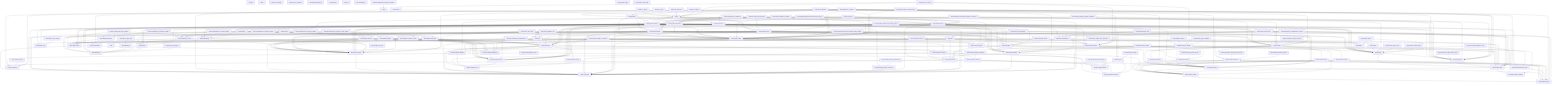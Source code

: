 graph TD
    bioetl["bioetl"]
    bioetl_adapters["bioetl.adapters"]
    bioetl_adapters_base["bioetl.adapters.base"]
    bioetl_adapters_crossref["bioetl.adapters.crossref"]
    bioetl_adapters_openalex["bioetl.adapters.openalex"]
    bioetl_adapters_pubchem["bioetl.adapters.pubchem"]
    bioetl_adapters_pubmed["bioetl.adapters.pubmed"]
    bioetl_adapters_semantic_scholar["bioetl.adapters.semantic_scholar"]
    bioetl_cli["bioetl.cli"]
    bioetl_cli_command["bioetl.cli.command"]
    bioetl_cli_limits["bioetl.cli.limits"]
    bioetl_cli_main["bioetl.cli.main"]
    bioetl_config["bioetl.config"]
    bioetl_config_loader["bioetl.config.loader"]
    bioetl_config_models["bioetl.config.models"]
    bioetl_core["bioetl.core"]
    bioetl_core_api_client["bioetl.core.api_client"]
    bioetl_core_client_factory["bioetl.core.client_factory"]
    bioetl_core_hashing["bioetl.core.hashing"]
    bioetl_core_logger["bioetl.core.logger"]
    bioetl_core_materialization["bioetl.core.materialization"]
    bioetl_core_output_writer["bioetl.core.output_writer"]
    bioetl_normalizers["bioetl.normalizers"]
    bioetl_normalizers_base["bioetl.normalizers.base"]
    bioetl_normalizers_bibliography["bioetl.normalizers.bibliography"]
    bioetl_normalizers_chemistry["bioetl.normalizers.chemistry"]
    bioetl_normalizers_constants["bioetl.normalizers.constants"]
    bioetl_normalizers_helpers["bioetl.normalizers.helpers"]
    bioetl_normalizers_identifier["bioetl.normalizers.identifier"]
    bioetl_normalizers_numeric["bioetl.normalizers.numeric"]
    bioetl_normalizers_registry["bioetl.normalizers.registry"]
    bioetl_normalizers_string["bioetl.normalizers.string"]
    bioetl_pandera_pandas["bioetl.pandera_pandas"]
    bioetl_pandera_typing["bioetl.pandera_typing"]
    bioetl_pipelines["bioetl.pipelines"]
    bioetl_pipelines_activity["bioetl.pipelines.activity"]
    bioetl_pipelines_assay["bioetl.pipelines.assay"]
    bioetl_pipelines_base["bioetl.pipelines.base"]
    bioetl_pipelines_document["bioetl.pipelines.document"]
    bioetl_pipelines_document_enrichment["bioetl.pipelines.document_enrichment"]
    bioetl_pipelines_target["bioetl.pipelines.target"]
    bioetl_pipelines_target_gold["bioetl.pipelines.target_gold"]
    bioetl_pipelines_testitem["bioetl.pipelines.testitem"]
    bioetl_schemas["bioetl.schemas"]
    bioetl_schemas_activity["bioetl.schemas.activity"]
    bioetl_schemas_assay["bioetl.schemas.assay"]
    bioetl_schemas_base["bioetl.schemas.base"]
    bioetl_schemas_document["bioetl.schemas.document"]
    bioetl_schemas_document_input["bioetl.schemas.document_input"]
    bioetl_schemas_registry["bioetl.schemas.registry"]
    bioetl_schemas_target["bioetl.schemas.target"]
    bioetl_schemas_testitem["bioetl.schemas.testitem"]
    bioetl_utils["bioetl.utils"]
    bioetl_utils_chembl["bioetl.utils.chembl"]
    bioetl_utils_column_validation["bioetl.utils.column_validation"]
    bioetl_utils_column_validator["bioetl.utils.column_validator"]
    bioetl_utils_dataframe["bioetl.utils.dataframe"]
    bioetl_utils_dtype["bioetl.utils.dtype"]
    bioetl_utils_dtypes["bioetl.utils.dtypes"]
    bioetl_utils_fallback["bioetl.utils.fallback"]
    bioetl_utils_io["bioetl.utils.io"]
    bioetl_utils_json["bioetl.utils.json"]
    bioetl_utils_output["bioetl.utils.output"]
    bioetl_utils_qc["bioetl.utils.qc"]
    bioetl_utils_validation["bioetl.utils.validation"]
    library["library"]
    scripts["scripts"]
    scripts_fix_markdown["scripts.fix_markdown"]
    scripts_run_activity["scripts.run_activity"]
    scripts_run_assay["scripts.run_assay"]
    scripts_run_document["scripts.run_document"]
    scripts_run_fix_markdown["scripts.run_fix_markdown"]
    scripts_run_target["scripts.run_target"]
    scripts_run_testitem["scripts.run_testitem"]
    scripts_validate_columns["scripts.validate_columns"]
    tests["tests"]
    tests_conftest["tests.conftest"]
    tests_golden_test_cli_golden["tests.golden.test_cli_golden"]
    tests_integration_pipelines["tests.integration.pipelines"]
    tests_integration_pipelines_test_activity_pipeline["tests.integration.pipelines.test_activity_pipeline"]
    tests_integration_pipelines_test_enrichment_stages["tests.integration.pipelines.test_enrichment_stages"]
    tests_integration_pipelines_test_extended_mode_outputs["tests.integration.pipelines.test_extended_mode_outputs"]
    tests_integration_qc_test_unified_qc["tests.integration.qc.test_unified_qc"]
    tests_integration_test_document_pipeline_enrichment["tests.integration.test_document_pipeline_enrichment"]
    tests_perf_test_dataframe_hash["tests.perf.test_dataframe_hash"]
    tests_perf_test_quality_report_generator["tests.perf.test_quality_report_generator"]
    tests_pipelines["tests.pipelines"]
    tests_pipelines_test_materialization_manager["tests.pipelines.test_materialization_manager"]
    tests_schemas_test_assay_schema["tests.schemas.test_assay_schema"]
    tests_schemas_test_document_raw_schema["tests.schemas.test_document_raw_schema"]
    tests_schemas_test_registry["tests.schemas.test_registry"]
    tests_schemas_test_testitem_schema["tests.schemas.test_testitem_schema"]
    tests_test_fixtures_smoke["tests.test_fixtures_smoke"]
    tests_unit["tests.unit"]
    tests_unit_adapters["tests.unit.adapters"]
    tests_unit_adapters__mixins["tests.unit.adapters._mixins"]
    tests_unit_adapters_test_base_adapter["tests.unit.adapters.test_base_adapter"]
    tests_unit_adapters_test_crossref_adapter["tests.unit.adapters.test_crossref_adapter"]
    tests_unit_adapters_test_openalex_adapter["tests.unit.adapters.test_openalex_adapter"]
    tests_unit_adapters_test_pubchem_adapter["tests.unit.adapters.test_pubchem_adapter"]
    tests_unit_adapters_test_pubmed_adapter["tests.unit.adapters.test_pubmed_adapter"]
    tests_unit_adapters_test_semantic_scholar_adapter["tests.unit.adapters.test_semantic_scholar_adapter"]
    tests_unit_config_test_pipeline_config["tests.unit.config.test_pipeline_config"]
    tests_unit_core_test_client_factory["tests.unit.core.test_client_factory"]
    tests_unit_docs_test_data_sources_spec["tests.unit.docs.test_data_sources_spec"]
    tests_unit_normalizers_test_bibliography["tests.unit.normalizers.test_bibliography"]
    tests_unit_normalizers_test_helpers["tests.unit.normalizers.test_helpers"]
    tests_unit_test_api_client["tests.unit.test_api_client"]
    tests_unit_test_chemistry_normalizers["tests.unit.test_chemistry_normalizers"]
    tests_unit_test_cli_contract["tests.unit.test_cli_contract"]
    tests_unit_test_column_order["tests.unit.test_column_order"]
    tests_unit_test_column_validator["tests.unit.test_column_validator"]
    tests_unit_test_config_loader["tests.unit.test_config_loader"]
    tests_unit_test_document_enrichment["tests.unit.test_document_enrichment"]
    tests_unit_test_document_pipeline_validation["tests.unit.test_document_pipeline_validation"]
    tests_unit_test_document_schema["tests.unit.test_document_schema"]
    tests_unit_test_dtype_utils["tests.unit.test_dtype_utils"]
    tests_unit_test_fallback_utils["tests.unit.test_fallback_utils"]
    tests_unit_test_hashing["tests.unit.test_hashing"]
    tests_unit_test_identifier_normalizer["tests.unit.test_identifier_normalizer"]
    tests_unit_test_json_utils["tests.unit.test_json_utils"]
    tests_unit_test_logger["tests.unit.test_logger"]
    tests_unit_test_numeric_normalizer["tests.unit.test_numeric_normalizer"]
    tests_unit_test_output_writer["tests.unit.test_output_writer"]
    tests_unit_test_pipeline_extract_helper["tests.unit.test_pipeline_extract_helper"]
    tests_unit_test_pipelines["tests.unit.test_pipelines"]
    tests_unit_test_rate_limiter["tests.unit.test_rate_limiter"]
    tests_unit_test_target_gold["tests.unit.test_target_gold"]
    tests_unit_test_utils_chembl["tests.unit.test_utils_chembl"]
    tests_unit_test_utils_dataframe["tests.unit.test_utils_dataframe"]
    tests_unit_test_utils_dtypes["tests.unit.test_utils_dtypes"]
    tests_unit_test_utils_io["tests.unit.test_utils_io"]
    tests_unit_test_utils_output["tests.unit.test_utils_output"]
    tests_unit_validation_test_schema_validation["tests.unit.validation.test_schema_validation"]
    bioetl_adapters --> bioetl_adapters_base
    bioetl_adapters --> bioetl_adapters_crossref
    bioetl_adapters --> bioetl_adapters_openalex
    bioetl_adapters --> bioetl_adapters_pubchem
    bioetl_adapters --> bioetl_adapters_pubmed
    bioetl_adapters --> bioetl_adapters_semantic_scholar
    bioetl_adapters_base --> bioetl_core_api_client
    bioetl_adapters_base --> bioetl_core_logger
    bioetl_adapters_crossref --> bioetl_adapters_base
    bioetl_adapters_crossref --> bioetl_core_api_client
    bioetl_adapters_crossref --> bioetl_normalizers
    bioetl_adapters_crossref --> bioetl_normalizers_bibliography
    bioetl_adapters_crossref --> bioetl_normalizers_registry
    bioetl_adapters_openalex --> bioetl_adapters_base
    bioetl_adapters_openalex --> bioetl_normalizers
    bioetl_adapters_openalex --> bioetl_normalizers_bibliography
    bioetl_adapters_openalex --> bioetl_normalizers_registry
    bioetl_adapters_pubchem --> bioetl_adapters_base
    bioetl_adapters_pubchem --> bioetl_core_api_client
    bioetl_adapters_pubmed --> bioetl_adapters_base
    bioetl_adapters_pubmed --> bioetl_core_api_client
    bioetl_adapters_pubmed --> bioetl_normalizers
    bioetl_adapters_pubmed --> bioetl_normalizers_bibliography
    bioetl_adapters_pubmed --> bioetl_normalizers_registry
    bioetl_adapters_semantic_scholar --> bioetl_adapters_base
    bioetl_adapters_semantic_scholar --> bioetl_core_api_client
    bioetl_adapters_semantic_scholar --> bioetl_normalizers
    bioetl_adapters_semantic_scholar --> bioetl_normalizers_bibliography
    bioetl_adapters_semantic_scholar --> bioetl_normalizers_registry
    bioetl_cli_command --> bioetl_cli_limits
    bioetl_cli_command --> bioetl_config_loader
    bioetl_cli_command --> bioetl_core_logger
    bioetl_cli_command --> bioetl_pipelines_base
    bioetl_cli_command --> bioetl_utils_column_validator
    bioetl_cli_limits --> bioetl_core_logger
    bioetl_cli_limits --> bioetl_pipelines_base
    bioetl_cli_main --> bioetl_core_logger
    bioetl_cli_main --> scripts
    bioetl_config --> bioetl_config_loader
    bioetl_config --> bioetl_config_models
    bioetl_config_loader --> bioetl_config_models
    bioetl_config_models --> bioetl_utils_column_validation
    bioetl_core --> bioetl_core_api_client
    bioetl_core --> bioetl_core_client_factory
    bioetl_core --> bioetl_core_logger
    bioetl_core --> bioetl_core_output_writer
    bioetl_core_api_client --> bioetl_core_logger
    bioetl_core_client_factory --> bioetl_config_models
    bioetl_core_client_factory --> bioetl_core_api_client
    bioetl_core_materialization --> bioetl_config_models
    bioetl_core_materialization --> bioetl_core_logger
    bioetl_core_materialization --> bioetl_core_output_writer
    bioetl_core_output_writer --> bioetl_config
    bioetl_core_output_writer --> bioetl_config_models
    bioetl_core_output_writer --> bioetl_core_logger
    bioetl_core_output_writer --> bioetl_schemas_base
    bioetl_core_output_writer --> bioetl_schemas_registry
    bioetl_normalizers --> bioetl_normalizers_base
    bioetl_normalizers --> bioetl_normalizers_bibliography
    bioetl_normalizers --> bioetl_normalizers_chemistry
    bioetl_normalizers --> bioetl_normalizers_identifier
    bioetl_normalizers --> bioetl_normalizers_numeric
    bioetl_normalizers --> bioetl_normalizers_registry
    bioetl_normalizers --> bioetl_normalizers_string
    bioetl_normalizers_base --> bioetl_core_logger
    bioetl_normalizers_bibliography --> bioetl_normalizers_registry
    bioetl_normalizers_chemistry --> bioetl_core_logger
    bioetl_normalizers_chemistry --> bioetl_normalizers_base
    bioetl_normalizers_chemistry --> bioetl_normalizers_constants
    bioetl_normalizers_chemistry --> bioetl_normalizers_helpers
    bioetl_normalizers_chemistry --> bioetl_normalizers_numeric
    bioetl_normalizers_helpers --> bioetl_normalizers_constants
    bioetl_normalizers_identifier --> bioetl_normalizers_base
    bioetl_normalizers_numeric --> bioetl_normalizers_base
    bioetl_normalizers_numeric --> bioetl_normalizers_constants
    bioetl_normalizers_numeric --> bioetl_normalizers_helpers
    bioetl_normalizers_registry --> bioetl_normalizers_base
    bioetl_normalizers_string --> bioetl_normalizers_base
    bioetl_pandera_pandas --> bioetl_pandera_typing
    bioetl_pipelines --> bioetl_pipelines_activity
    bioetl_pipelines --> bioetl_pipelines_assay
    bioetl_pipelines --> bioetl_pipelines_base
    bioetl_pipelines --> bioetl_pipelines_document
    bioetl_pipelines --> bioetl_pipelines_target
    bioetl_pipelines --> bioetl_pipelines_testitem
    bioetl_pipelines_activity --> bioetl_config
    bioetl_pipelines_activity --> bioetl_core_api_client
    bioetl_pipelines_activity --> bioetl_core_logger
    bioetl_pipelines_activity --> bioetl_normalizers
    bioetl_pipelines_activity --> bioetl_normalizers_registry
    bioetl_pipelines_activity --> bioetl_pipelines_base
    bioetl_pipelines_activity --> bioetl_schemas
    bioetl_pipelines_activity --> bioetl_schemas_registry
    bioetl_pipelines_activity --> bioetl_utils_dataframe
    bioetl_pipelines_activity --> bioetl_utils_dtypes
    bioetl_pipelines_activity --> bioetl_utils_fallback
    bioetl_pipelines_activity --> bioetl_utils_json
    bioetl_pipelines_activity --> bioetl_utils_output
    bioetl_pipelines_activity --> bioetl_utils_qc
    bioetl_pipelines_assay --> bioetl_config
    bioetl_pipelines_assay --> bioetl_core_api_client
    bioetl_pipelines_assay --> bioetl_core_logger
    bioetl_pipelines_assay --> bioetl_normalizers
    bioetl_pipelines_assay --> bioetl_normalizers_registry
    bioetl_pipelines_assay --> bioetl_pipelines_base
    bioetl_pipelines_assay --> bioetl_schemas
    bioetl_pipelines_assay --> bioetl_schemas_assay
    bioetl_pipelines_assay --> bioetl_schemas_registry
    bioetl_pipelines_assay --> bioetl_utils_dataframe
    bioetl_pipelines_assay --> bioetl_utils_dtypes
    bioetl_pipelines_assay --> bioetl_utils_fallback
    bioetl_pipelines_assay --> bioetl_utils_output
    bioetl_pipelines_base --> bioetl_config
    bioetl_pipelines_base --> bioetl_config_models
    bioetl_pipelines_base --> bioetl_core_api_client
    bioetl_pipelines_base --> bioetl_core_client_factory
    bioetl_pipelines_base --> bioetl_core_logger
    bioetl_pipelines_base --> bioetl_core_output_writer
    bioetl_pipelines_base --> bioetl_utils_chembl
    bioetl_pipelines_base --> bioetl_utils_io
    bioetl_pipelines_base --> bioetl_utils_qc
    bioetl_pipelines_base --> bioetl_utils_validation
    bioetl_pipelines_document --> bioetl_adapters
    bioetl_pipelines_document --> bioetl_adapters_base
    bioetl_pipelines_document --> bioetl_config
    bioetl_pipelines_document --> bioetl_core_api_client
    bioetl_pipelines_document --> bioetl_core_logger
    bioetl_pipelines_document --> bioetl_normalizers
    bioetl_pipelines_document --> bioetl_normalizers_registry
    bioetl_pipelines_document --> bioetl_pipelines_base
    bioetl_pipelines_document --> bioetl_pipelines_document_enrichment
    bioetl_pipelines_document --> bioetl_schemas_document
    bioetl_pipelines_document --> bioetl_schemas_document_input
    bioetl_pipelines_document --> bioetl_schemas_registry
    bioetl_pipelines_document --> bioetl_utils_dtypes
    bioetl_pipelines_document --> bioetl_utils_fallback
    bioetl_pipelines_document --> bioetl_utils_output
    bioetl_pipelines_document --> bioetl_utils_qc
    bioetl_pipelines_document_enrichment --> bioetl_core_logger
    bioetl_pipelines_target --> bioetl_config
    bioetl_pipelines_target --> bioetl_config_models
    bioetl_pipelines_target --> bioetl_core_api_client
    bioetl_pipelines_target --> bioetl_core_client_factory
    bioetl_pipelines_target --> bioetl_core_logger
    bioetl_pipelines_target --> bioetl_core_materialization
    bioetl_pipelines_target --> bioetl_core_output_writer
    bioetl_pipelines_target --> bioetl_normalizers
    bioetl_pipelines_target --> bioetl_normalizers_registry
    bioetl_pipelines_target --> bioetl_pipelines_base
    bioetl_pipelines_target --> bioetl_pipelines_target_gold
    bioetl_pipelines_target --> bioetl_schemas
    bioetl_pipelines_target --> bioetl_schemas_registry
    bioetl_pipelines_target --> bioetl_utils_output
    bioetl_pipelines_target --> bioetl_utils_qc
    bioetl_pipelines_target_gold --> bioetl_config_models
    bioetl_pipelines_target_gold --> bioetl_core_logger
    bioetl_pipelines_target_gold --> bioetl_core_materialization
    bioetl_pipelines_testitem --> bioetl_adapters
    bioetl_pipelines_testitem --> bioetl_adapters_base
    bioetl_pipelines_testitem --> bioetl_config
    bioetl_pipelines_testitem --> bioetl_core_api_client
    bioetl_pipelines_testitem --> bioetl_core_logger
    bioetl_pipelines_testitem --> bioetl_normalizers
    bioetl_pipelines_testitem --> bioetl_normalizers_registry
    bioetl_pipelines_testitem --> bioetl_pipelines_base
    bioetl_pipelines_testitem --> bioetl_schemas
    bioetl_pipelines_testitem --> bioetl_schemas_registry
    bioetl_pipelines_testitem --> bioetl_utils_chembl
    bioetl_pipelines_testitem --> bioetl_utils_dtypes
    bioetl_pipelines_testitem --> bioetl_utils_fallback
    bioetl_pipelines_testitem --> bioetl_utils_json
    bioetl_pipelines_testitem --> bioetl_utils_output
    bioetl_pipelines_testitem --> bioetl_utils_qc
    bioetl_schemas --> bioetl_schemas_activity
    bioetl_schemas --> bioetl_schemas_assay
    bioetl_schemas --> bioetl_schemas_base
    bioetl_schemas --> bioetl_schemas_document
    bioetl_schemas --> bioetl_schemas_document_input
    bioetl_schemas --> bioetl_schemas_registry
    bioetl_schemas --> bioetl_schemas_target
    bioetl_schemas --> bioetl_schemas_testitem
    bioetl_schemas_activity --> bioetl_pandera_pandas
    bioetl_schemas_activity --> bioetl_pandera_typing
    bioetl_schemas_activity --> bioetl_schemas_base
    bioetl_schemas_assay --> bioetl_pandera_pandas
    bioetl_schemas_assay --> bioetl_pandera_typing
    bioetl_schemas_assay --> bioetl_schemas_base
    bioetl_schemas_base --> bioetl_pandera_pandas
    bioetl_schemas_base --> bioetl_pandera_typing
    bioetl_schemas_document --> bioetl_pandera_pandas
    bioetl_schemas_document --> bioetl_pandera_typing
    bioetl_schemas_document --> bioetl_schemas_base
    bioetl_schemas_document_input --> bioetl_pandera_pandas
    bioetl_schemas_document_input --> bioetl_pandera_typing
    bioetl_schemas_registry --> bioetl_core_logger
    bioetl_schemas_registry --> bioetl_pandera_pandas
    bioetl_schemas_registry --> bioetl_utils_dataframe
    bioetl_schemas_target --> bioetl_pandera_pandas
    bioetl_schemas_target --> bioetl_pandera_typing
    bioetl_schemas_target --> bioetl_schemas_base
    bioetl_schemas_testitem --> bioetl_pandera_pandas
    bioetl_schemas_testitem --> bioetl_pandera_typing
    bioetl_schemas_testitem --> bioetl_schemas_base
    bioetl_utils --> bioetl_utils
    bioetl_utils --> bioetl_utils_dataframe
    bioetl_utils --> bioetl_utils_io
    bioetl_utils --> bioetl_utils_output
    bioetl_utils_column_validator --> bioetl_core_logger
    bioetl_utils_column_validator --> bioetl_pandera_pandas
    bioetl_utils_column_validator --> bioetl_schemas_registry
    bioetl_utils_column_validator --> bioetl_utils_column_validation
    bioetl_utils_column_validator --> bioetl_utils_dataframe
    bioetl_utils_dataframe --> bioetl_core_hashing
    bioetl_utils_dataframe --> bioetl_schemas_base
    bioetl_utils_dtype --> bioetl_utils_dtypes
    bioetl_utils_fallback --> bioetl_core_api_client
    bioetl_utils_fallback --> bioetl_utils_dtypes
    bioetl_utils_io --> bioetl_config
    bioetl_utils_json --> bioetl_normalizers_constants
    bioetl_utils_json --> bioetl_normalizers_helpers
    bioetl_utils_output --> bioetl_schemas_base
    bioetl_utils_output --> bioetl_utils_dataframe
    bioetl_utils_qc --> bioetl_utils_dtypes
    scripts --> bioetl_cli_command
    scripts --> bioetl_pipelines_activity
    scripts --> bioetl_pipelines_assay
    scripts --> bioetl_pipelines_document
    scripts --> bioetl_pipelines_target
    scripts --> bioetl_pipelines_testitem
    scripts_run_activity --> scripts
    scripts_run_assay --> scripts
    scripts_run_document --> scripts
    scripts_run_target --> bioetl_cli_limits
    scripts_run_target --> bioetl_config_loader
    scripts_run_target --> bioetl_core_logger
    scripts_run_target --> bioetl_pipelines_base
    scripts_run_target --> bioetl_pipelines_target
    scripts_run_testitem --> scripts
    scripts_validate_columns --> bioetl_utils_column_validator
    tests_conftest --> bioetl_config
    tests_golden_test_cli_golden --> bioetl_cli_command
    tests_golden_test_cli_golden --> bioetl_config_loader
    tests_golden_test_cli_golden --> bioetl_core_hashing
    tests_golden_test_cli_golden --> bioetl_pandera_typing
    tests_golden_test_cli_golden --> bioetl_pipelines_base
    tests_golden_test_cli_golden --> bioetl_schemas_base
    tests_golden_test_cli_golden --> bioetl_schemas_registry
    tests_golden_test_cli_golden --> scripts
    tests_integration_pipelines_test_activity_pipeline --> bioetl_config_loader
    tests_integration_pipelines_test_activity_pipeline --> bioetl_pipelines_activity
    tests_integration_pipelines_test_activity_pipeline --> bioetl_schemas
    tests_integration_pipelines_test_activity_pipeline --> bioetl_utils_chembl
    tests_integration_pipelines_test_enrichment_stages --> bioetl_pipelines_base
    tests_integration_pipelines_test_enrichment_stages --> bioetl_pipelines_document
    tests_integration_pipelines_test_enrichment_stages --> bioetl_pipelines_target
    tests_integration_pipelines_test_extended_mode_outputs --> bioetl_pipelines_base
    tests_integration_qc_test_unified_qc --> bioetl_pipelines_activity
    tests_integration_qc_test_unified_qc --> bioetl_pipelines_base
    tests_integration_qc_test_unified_qc --> bioetl_pipelines_document
    tests_integration_qc_test_unified_qc --> bioetl_pipelines_target
    tests_integration_test_document_pipeline_enrichment --> bioetl_config_loader
    tests_integration_test_document_pipeline_enrichment --> bioetl_pipelines_document
    tests_integration_test_document_pipeline_enrichment --> bioetl_schemas
    tests_perf_test_dataframe_hash --> bioetl_core_hashing
    tests_perf_test_dataframe_hash --> bioetl_utils_dataframe
    tests_perf_test_quality_report_generator --> bioetl_core_output_writer
    tests_pipelines_test_materialization_manager --> bioetl_config_models
    tests_pipelines_test_materialization_manager --> bioetl_core_materialization
    tests_schemas_test_assay_schema --> bioetl_schemas_assay
    tests_schemas_test_document_raw_schema --> bioetl_schemas_document
    tests_schemas_test_registry --> bioetl_schemas_assay
    tests_schemas_test_registry --> bioetl_schemas_registry
    tests_schemas_test_testitem_schema --> bioetl_schemas
    tests_test_fixtures_smoke --> tests
    tests_test_fixtures_smoke --> tests_conftest
    tests_unit_adapters__mixins --> bioetl_adapters_base
    tests_unit_adapters__mixins --> bioetl_core_api_client
    tests_unit_adapters_test_base_adapter --> bioetl_adapters_base
    tests_unit_adapters_test_base_adapter --> tests_unit_adapters__mixins
    tests_unit_adapters_test_crossref_adapter --> bioetl_adapters_crossref
    tests_unit_adapters_test_crossref_adapter --> tests_unit_adapters__mixins
    tests_unit_adapters_test_openalex_adapter --> bioetl_adapters_openalex
    tests_unit_adapters_test_openalex_adapter --> tests_unit_adapters__mixins
    tests_unit_adapters_test_pubchem_adapter --> bioetl_adapters_pubchem
    tests_unit_adapters_test_pubchem_adapter --> tests_unit_adapters__mixins
    tests_unit_adapters_test_pubmed_adapter --> bioetl_adapters_pubmed
    tests_unit_adapters_test_pubmed_adapter --> tests_unit_adapters__mixins
    tests_unit_adapters_test_semantic_scholar_adapter --> bioetl_adapters_semantic_scholar
    tests_unit_adapters_test_semantic_scholar_adapter --> tests_unit_adapters__mixins
    tests_unit_config_test_pipeline_config --> bioetl_config
    tests_unit_config_test_pipeline_config --> bioetl_config_models
    tests_unit_core_test_client_factory --> bioetl_config
    tests_unit_core_test_client_factory --> bioetl_core_client_factory
    tests_unit_core_test_client_factory --> bioetl_pipelines_activity
    tests_unit_core_test_client_factory --> bioetl_pipelines_assay
    tests_unit_core_test_client_factory --> bioetl_pipelines_document
    tests_unit_core_test_client_factory --> bioetl_pipelines_testitem
    tests_unit_docs_test_data_sources_spec --> bioetl_config_loader
    tests_unit_normalizers_test_bibliography --> bioetl_normalizers
    tests_unit_normalizers_test_bibliography --> bioetl_normalizers_bibliography
    tests_unit_normalizers_test_helpers --> bioetl_normalizers_helpers
    tests_unit_test_api_client --> bioetl_core_api_client
    tests_unit_test_chemistry_normalizers --> bioetl_normalizers
    tests_unit_test_chemistry_normalizers --> bioetl_normalizers_chemistry
    tests_unit_test_chemistry_normalizers --> bioetl_normalizers_registry
    tests_unit_test_cli_contract --> bioetl_cli_main
    tests_unit_test_cli_contract --> bioetl_core_output_writer
    tests_unit_test_cli_contract --> bioetl_utils_column_validator
    tests_unit_test_cli_contract --> scripts
    tests_unit_test_column_order --> bioetl_config
    tests_unit_test_column_validator --> bioetl_utils_column_validator
    tests_unit_test_config_loader --> bioetl_config
    tests_unit_test_document_enrichment --> bioetl_pipelines_document_enrichment
    tests_unit_test_document_pipeline_validation --> bioetl_config_loader
    tests_unit_test_document_pipeline_validation --> bioetl_pipelines_document
    tests_unit_test_document_pipeline_validation --> bioetl_schemas_document
    tests_unit_test_document_schema --> bioetl_schemas_document
    tests_unit_test_dtype_utils --> bioetl_utils_dtype
    tests_unit_test_fallback_utils --> bioetl_core
    tests_unit_test_fallback_utils --> bioetl_core_api_client
    tests_unit_test_fallback_utils --> bioetl_utils
    tests_unit_test_fallback_utils --> bioetl_utils_fallback
    tests_unit_test_hashing --> bioetl_core_hashing
    tests_unit_test_identifier_normalizer --> bioetl_config_loader
    tests_unit_test_identifier_normalizer --> bioetl_normalizers_identifier
    tests_unit_test_identifier_normalizer --> bioetl_pipelines_document
    tests_unit_test_json_utils --> bioetl_normalizers_constants
    tests_unit_test_json_utils --> bioetl_utils_json
    tests_unit_test_numeric_normalizer --> bioetl_normalizers_numeric
    tests_unit_test_output_writer --> bioetl_config_loader
    tests_unit_test_output_writer --> bioetl_config_models
    tests_unit_test_output_writer --> bioetl_core_output_writer
    tests_unit_test_output_writer --> bioetl_pandera_typing
    tests_unit_test_output_writer --> bioetl_pipelines_base
    tests_unit_test_output_writer --> bioetl_schemas_base
    tests_unit_test_output_writer --> bioetl_schemas_registry
    tests_unit_test_pipeline_extract_helper --> bioetl_config_loader
    tests_unit_test_pipeline_extract_helper --> bioetl_config_models
    tests_unit_test_pipeline_extract_helper --> bioetl_pipelines
    tests_unit_test_pipeline_extract_helper --> bioetl_pipelines_base
    tests_unit_test_pipelines --> bioetl_config_loader
    tests_unit_test_pipelines --> bioetl_core_api_client
    tests_unit_test_pipelines --> bioetl_core_hashing
    tests_unit_test_pipelines --> bioetl_core_output_writer
    tests_unit_test_pipelines --> bioetl_pipelines
    tests_unit_test_pipelines --> bioetl_pipelines_assay
    tests_unit_test_pipelines --> bioetl_pipelines_base
    tests_unit_test_pipelines --> bioetl_schemas
    tests_unit_test_pipelines --> bioetl_schemas_activity
    tests_unit_test_pipelines --> bioetl_utils_validation
    tests_unit_test_rate_limiter --> bioetl_core
    tests_unit_test_rate_limiter --> bioetl_core_api_client
    tests_unit_test_utils_chembl --> bioetl_utils_chembl
    tests_unit_test_utils_dataframe --> bioetl_core_hashing
    tests_unit_test_utils_dataframe --> bioetl_pandera_typing
    tests_unit_test_utils_dataframe --> bioetl_schemas
    tests_unit_test_utils_dataframe --> bioetl_schemas_base
    tests_unit_test_utils_dataframe --> bioetl_utils
    tests_unit_test_utils_dtypes --> bioetl_utils_dtypes
    tests_unit_test_utils_io --> bioetl_config
    tests_unit_test_utils_io --> bioetl_utils_io
    tests_unit_test_utils_output --> bioetl_utils_output
    tests_unit_validation_test_schema_validation --> bioetl